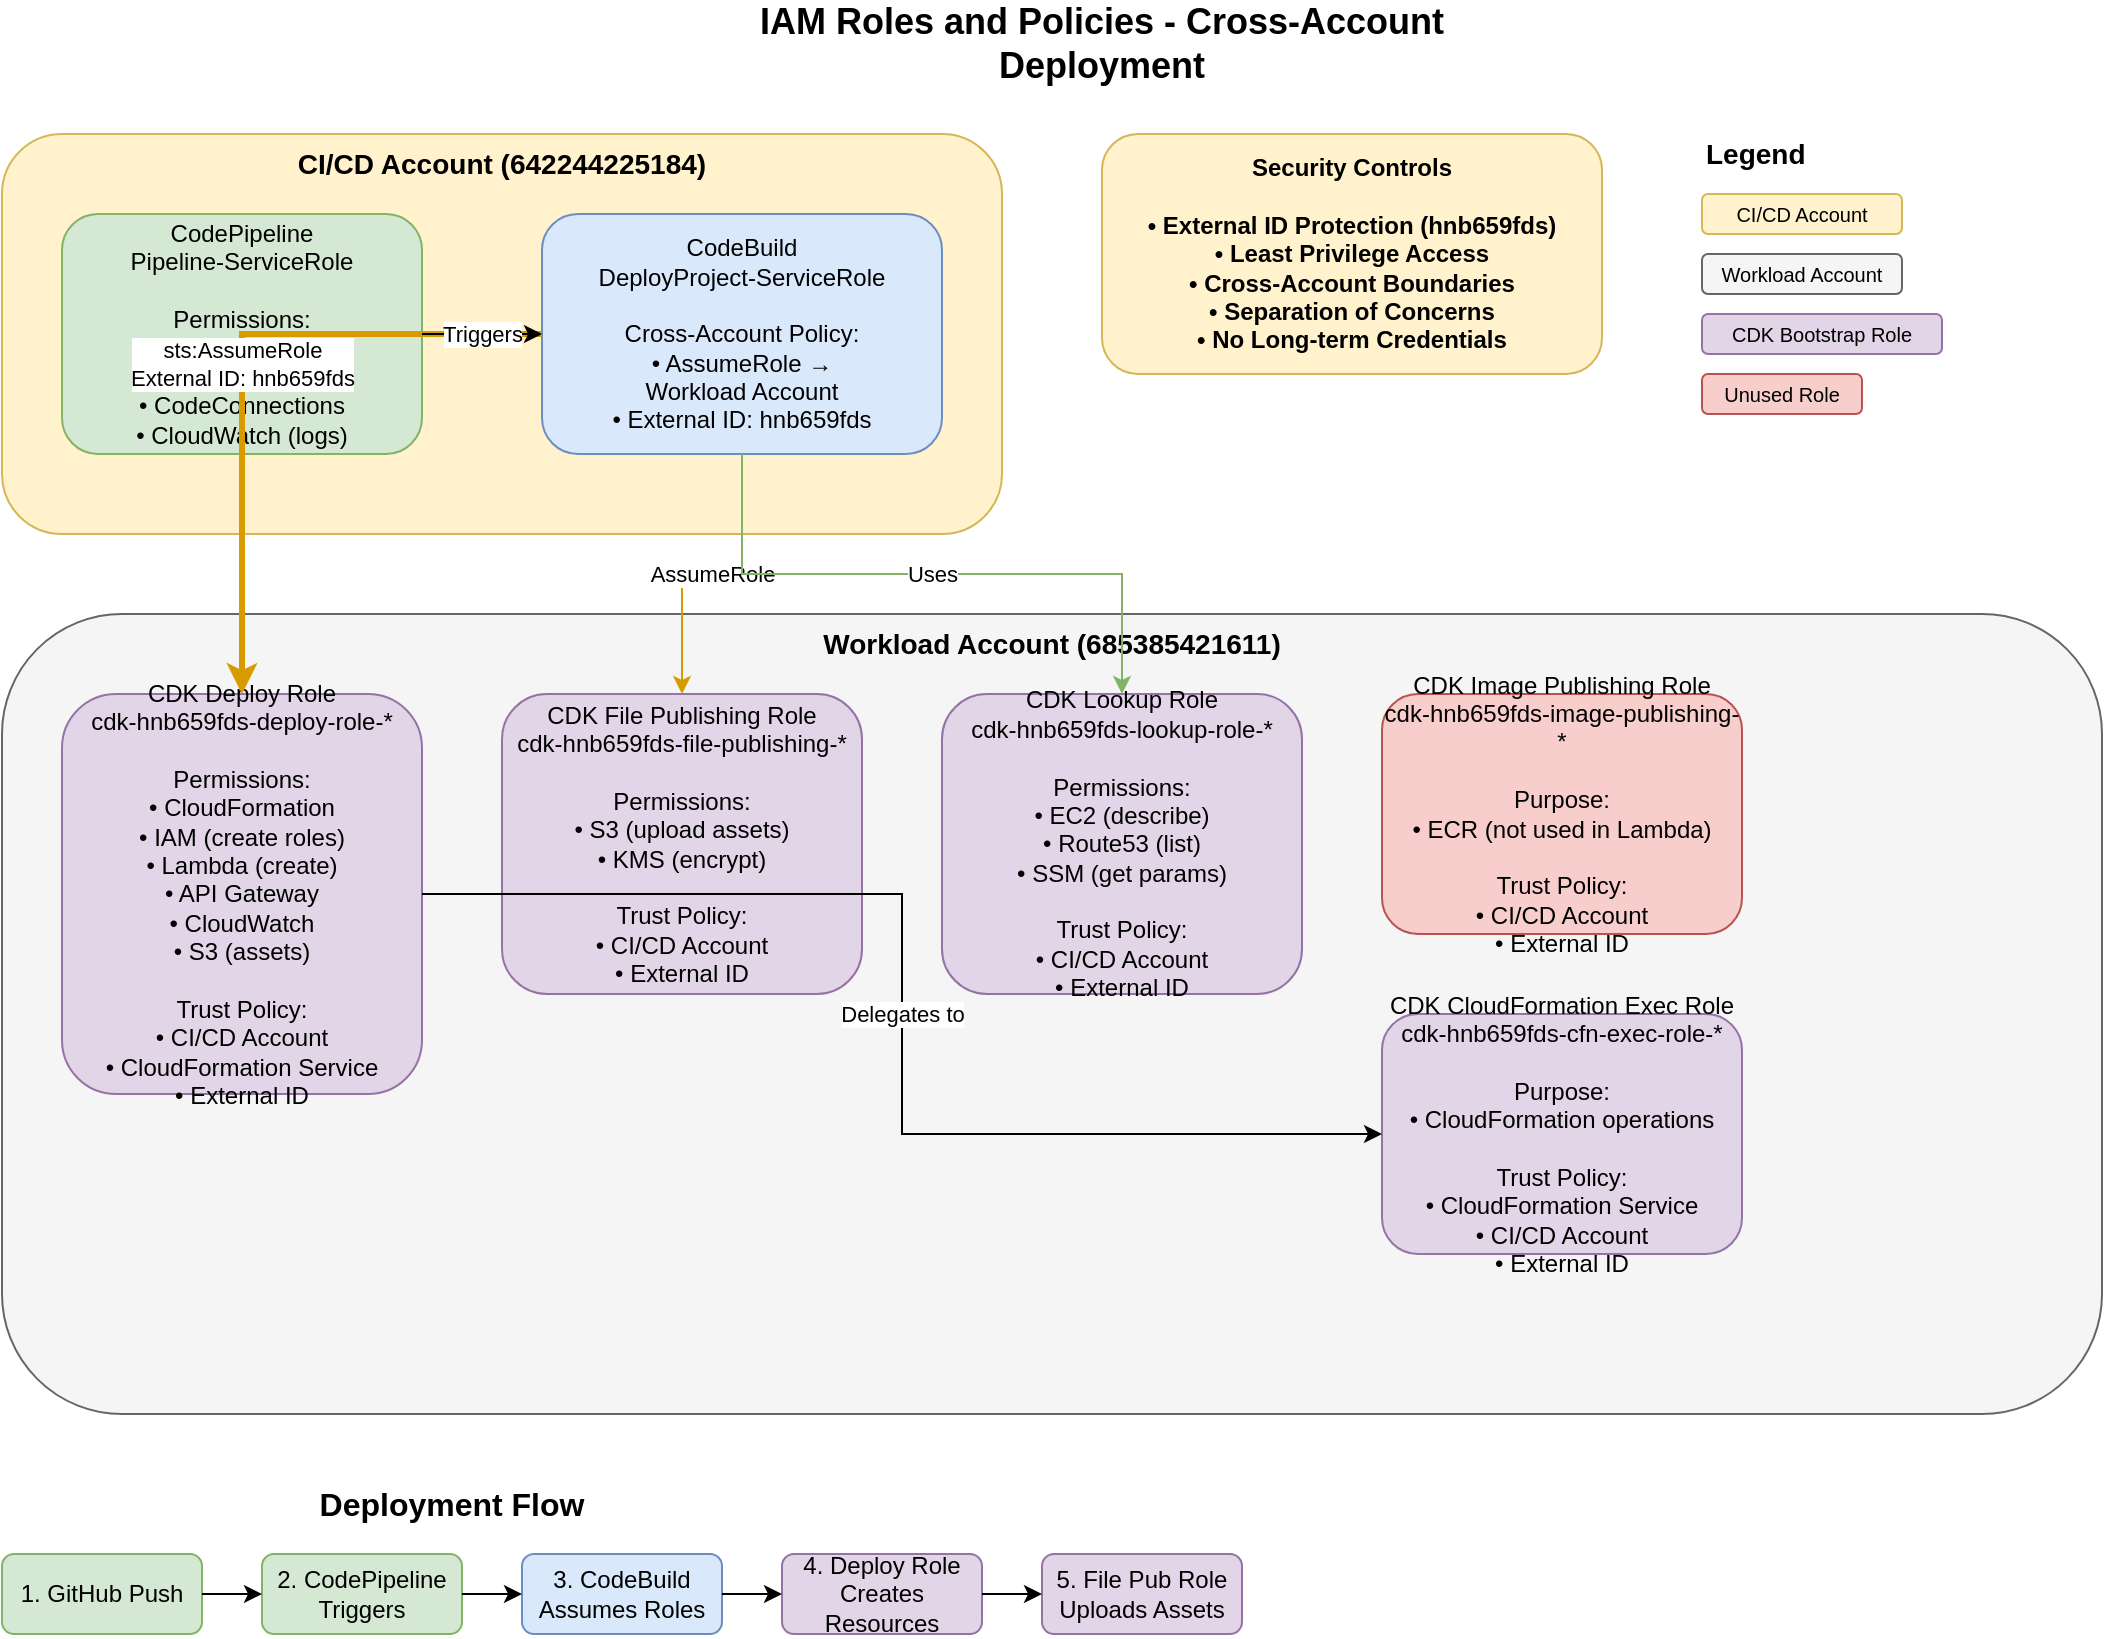 <mxfile version="24.7.17" type="device">
  <diagram name="IAM-Roles-Deployment" id="iam-roles-deployment">
    <mxGraphModel dx="1422" dy="794" grid="1" gridSize="10" guides="1" tooltips="1" connect="1" arrows="1" fold="1" page="1" pageScale="1" pageWidth="1169" pageHeight="827" math="0" shadow="0">
      <root>
        <mxCell id="0" />
        <mxCell id="1" parent="0" />
        
        <!-- Title -->
        <mxCell id="title" value="IAM Roles and Policies - Cross-Account Deployment" style="text;html=1;strokeColor=none;fillColor=none;align=center;verticalAlign=middle;whiteSpace=wrap;rounded=0;fontSize=18;fontStyle=1;" vertex="1" parent="1">
          <mxGeometry x="400" y="20" width="400" height="30" as="geometry" />
        </mxCell>
        
        <!-- CI/CD Account Container -->
        <mxCell id="cicd-account" value="CI/CD Account (642244225184)" style="rounded=1;whiteSpace=wrap;html=1;fillColor=#fff2cc;strokeColor=#d6b656;fontSize=14;fontStyle=1;verticalAlign=top;" vertex="1" parent="1">
          <mxGeometry x="50" y="80" width="500" height="200" as="geometry" />
        </mxCell>
        
        <!-- CodePipeline Role -->
        <mxCell id="pipeline-role" value="CodePipeline&#xa;Pipeline-ServiceRole&#xa;&#xa;Permissions:&#xa;• S3 (artifacts)&#xa;• CodeBuild (trigger)&#xa;• CodeConnections&#xa;• CloudWatch (logs)" style="rounded=1;whiteSpace=wrap;html=1;fillColor=#d5e8d4;strokeColor=#82b366;" vertex="1" parent="1">
          <mxGeometry x="80" y="120" width="180" height="120" as="geometry" />
        </mxCell>
        
        <!-- CodeBuild Role -->
        <mxCell id="codebuild-role" value="CodeBuild&#xa;DeployProject-ServiceRole&#xa;&#xa;Cross-Account Policy:&#xa;• AssumeRole →&#xa;  Workload Account&#xa;• External ID: hnb659fds" style="rounded=1;whiteSpace=wrap;html=1;fillColor=#dae8fc;strokeColor=#6c8ebf;" vertex="1" parent="1">
          <mxGeometry x="320" y="120" width="200" height="120" as="geometry" />
        </mxCell>
        
        <!-- Workload Account Container -->
        <mxCell id="workload-account" value="Workload Account (685385421611)" style="rounded=1;whiteSpace=wrap;html=1;fillColor=#f5f5f5;strokeColor=#666666;fontSize=14;fontStyle=1;verticalAlign=top;" vertex="1" parent="1">
          <mxGeometry x="50" y="320" width="1050" height="400" as="geometry" />
        </mxCell>
        
        <!-- CDK Deploy Role -->
        <mxCell id="deploy-role" value="CDK Deploy Role&#xa;cdk-hnb659fds-deploy-role-*&#xa;&#xa;Permissions:&#xa;• CloudFormation&#xa;• IAM (create roles)&#xa;• Lambda (create)&#xa;• API Gateway&#xa;• CloudWatch&#xa;• S3 (assets)&#xa;&#xa;Trust Policy:&#xa;• CI/CD Account&#xa;• CloudFormation Service&#xa;• External ID" style="rounded=1;whiteSpace=wrap;html=1;fillColor=#e1d5e7;strokeColor=#9673a6;" vertex="1" parent="1">
          <mxGeometry x="80" y="360" width="180" height="200" as="geometry" />
        </mxCell>
        
        <!-- CDK File Publishing Role -->
        <mxCell id="file-pub-role" value="CDK File Publishing Role&#xa;cdk-hnb659fds-file-publishing-*&#xa;&#xa;Permissions:&#xa;• S3 (upload assets)&#xa;• KMS (encrypt)&#xa;&#xa;Trust Policy:&#xa;• CI/CD Account&#xa;• External ID" style="rounded=1;whiteSpace=wrap;html=1;fillColor=#e1d5e7;strokeColor=#9673a6;" vertex="1" parent="1">
          <mxGeometry x="300" y="360" width="180" height="150" as="geometry" />
        </mxCell>
        
        <!-- CDK Lookup Role -->
        <mxCell id="lookup-role" value="CDK Lookup Role&#xa;cdk-hnb659fds-lookup-role-*&#xa;&#xa;Permissions:&#xa;• EC2 (describe)&#xa;• Route53 (list)&#xa;• SSM (get params)&#xa;&#xa;Trust Policy:&#xa;• CI/CD Account&#xa;• External ID" style="rounded=1;whiteSpace=wrap;html=1;fillColor=#e1d5e7;strokeColor=#9673a6;" vertex="1" parent="1">
          <mxGeometry x="520" y="360" width="180" height="150" as="geometry" />
        </mxCell>
        
        <!-- CDK Image Publishing Role -->
        <mxCell id="image-pub-role" value="CDK Image Publishing Role&#xa;cdk-hnb659fds-image-publishing-*&#xa;&#xa;Purpose:&#xa;• ECR (not used in Lambda)&#xa;&#xa;Trust Policy:&#xa;• CI/CD Account&#xa;• External ID" style="rounded=1;whiteSpace=wrap;html=1;fillColor=#f8cecc;strokeColor=#b85450;" vertex="1" parent="1">
          <mxGeometry x="740" y="360" width="180" height="120" as="geometry" />
        </mxCell>
        
        <!-- CDK CloudFormation Execution Role -->
        <mxCell id="cfn-exec-role" value="CDK CloudFormation Exec Role&#xa;cdk-hnb659fds-cfn-exec-role-*&#xa;&#xa;Purpose:&#xa;• CloudFormation operations&#xa;&#xa;Trust Policy:&#xa;• CloudFormation Service&#xa;• CI/CD Account&#xa;• External ID" style="rounded=1;whiteSpace=wrap;html=1;fillColor=#e1d5e7;strokeColor=#9673a6;" vertex="1" parent="1">
          <mxGeometry x="740" y="520" width="180" height="120" as="geometry" />
        </mxCell>
        
        <!-- Cross-Account Arrow -->
        <mxCell id="cross-account-arrow" value="sts:AssumeRole&#xa;External ID: hnb659fds" style="edgeStyle=orthogonalEdgeStyle;rounded=0;orthogonalLoop=1;jettySize=auto;html=1;strokeWidth=3;strokeColor=#d79b00;fillColor=#ffe6cc;" edge="1" parent="1" source="codebuild-role" target="deploy-role">
          <mxGeometry relative="1" as="geometry">
            <mxPoint x="420" y="280" as="sourcePoint" />
            <mxPoint x="170" y="360" as="targetPoint" />
          </mxGeometry>
        </mxCell>
        
        <!-- Pipeline to CodeBuild Arrow -->
        <mxCell id="pipeline-codebuild-arrow" value="Triggers" style="edgeStyle=orthogonalEdgeStyle;rounded=0;orthogonalLoop=1;jettySize=auto;html=1;" edge="1" parent="1" source="pipeline-role" target="codebuild-role">
          <mxGeometry relative="1" as="geometry" />
        </mxCell>
        
        <!-- CodeBuild to File Publishing Arrow -->
        <mxCell id="codebuild-filepub-arrow" value="AssumeRole" style="edgeStyle=orthogonalEdgeStyle;rounded=0;orthogonalLoop=1;jettySize=auto;html=1;strokeColor=#d79b00;" edge="1" parent="1" source="codebuild-role" target="file-pub-role">
          <mxGeometry relative="1" as="geometry" />
        </mxCell>
        
        <!-- CodeBuild to Lookup Arrow -->
        <mxCell id="codebuild-lookup-arrow" value="Uses" style="edgeStyle=orthogonalEdgeStyle;rounded=0;orthogonalLoop=1;jettySize=auto;html=1;strokeColor=#82b366;" edge="1" parent="1" source="codebuild-role" target="lookup-role">
          <mxGeometry relative="1" as="geometry" />
        </mxCell>
        
        <!-- Deploy Role to CFN Exec Arrow -->
        <mxCell id="deploy-cfnexec-arrow" value="Delegates to" style="edgeStyle=orthogonalEdgeStyle;rounded=0;orthogonalLoop=1;jettySize=auto;html=1;" edge="1" parent="1" source="deploy-role" target="cfn-exec-role">
          <mxGeometry relative="1" as="geometry" />
        </mxCell>
        
        <!-- Security Controls Box -->
        <mxCell id="security-controls" value="Security Controls&#xa;&#xa;• External ID Protection (hnb659fds)&#xa;• Least Privilege Access&#xa;• Cross-Account Boundaries&#xa;• Separation of Concerns&#xa;• No Long-term Credentials" style="rounded=1;whiteSpace=wrap;html=1;fillColor=#fff2cc;strokeColor=#d6b656;fontSize=12;fontStyle=1;" vertex="1" parent="1">
          <mxGeometry x="600" y="80" width="250" height="120" as="geometry" />
        </mxCell>
        
        <!-- Legend -->
        <mxCell id="legend-title" value="Legend" style="text;html=1;strokeColor=none;fillColor=none;align=left;verticalAlign=middle;whiteSpace=wrap;rounded=0;fontSize=14;fontStyle=1;" vertex="1" parent="1">
          <mxGeometry x="900" y="80" width="60" height="20" as="geometry" />
        </mxCell>
        
        <mxCell id="legend-cicd" value="CI/CD Account" style="rounded=1;whiteSpace=wrap;html=1;fillColor=#fff2cc;strokeColor=#d6b656;fontSize=10;" vertex="1" parent="1">
          <mxGeometry x="900" y="110" width="100" height="20" as="geometry" />
        </mxCell>
        
        <mxCell id="legend-workload" value="Workload Account" style="rounded=1;whiteSpace=wrap;html=1;fillColor=#f5f5f5;strokeColor=#666666;fontSize=10;" vertex="1" parent="1">
          <mxGeometry x="900" y="140" width="100" height="20" as="geometry" />
        </mxCell>
        
        <mxCell id="legend-bootstrap" value="CDK Bootstrap Role" style="rounded=1;whiteSpace=wrap;html=1;fillColor=#e1d5e7;strokeColor=#9673a6;fontSize=10;" vertex="1" parent="1">
          <mxGeometry x="900" y="170" width="120" height="20" as="geometry" />
        </mxCell>
        
        <mxCell id="legend-unused" value="Unused Role" style="rounded=1;whiteSpace=wrap;html=1;fillColor=#f8cecc;strokeColor=#b85450;fontSize=10;" vertex="1" parent="1">
          <mxGeometry x="900" y="200" width="80" height="20" as="geometry" />
        </mxCell>
        
        <!-- Flow Diagram -->
        <mxCell id="flow-title" value="Deployment Flow" style="text;html=1;strokeColor=none;fillColor=none;align=center;verticalAlign=middle;whiteSpace=wrap;rounded=0;fontSize=16;fontStyle=1;" vertex="1" parent="1">
          <mxGeometry x="200" y="750" width="150" height="30" as="geometry" />
        </mxCell>
        
        <mxCell id="flow-1" value="1. GitHub Push" style="rounded=1;whiteSpace=wrap;html=1;fillColor=#d5e8d4;strokeColor=#82b366;" vertex="1" parent="1">
          <mxGeometry x="50" y="790" width="100" height="40" as="geometry" />
        </mxCell>
        
        <mxCell id="flow-2" value="2. CodePipeline&#xa;Triggers" style="rounded=1;whiteSpace=wrap;html=1;fillColor=#d5e8d4;strokeColor=#82b366;" vertex="1" parent="1">
          <mxGeometry x="180" y="790" width="100" height="40" as="geometry" />
        </mxCell>
        
        <mxCell id="flow-3" value="3. CodeBuild&#xa;Assumes Roles" style="rounded=1;whiteSpace=wrap;html=1;fillColor=#dae8fc;strokeColor=#6c8ebf;" vertex="1" parent="1">
          <mxGeometry x="310" y="790" width="100" height="40" as="geometry" />
        </mxCell>
        
        <mxCell id="flow-4" value="4. Deploy Role&#xa;Creates Resources" style="rounded=1;whiteSpace=wrap;html=1;fillColor=#e1d5e7;strokeColor=#9673a6;" vertex="1" parent="1">
          <mxGeometry x="440" y="790" width="100" height="40" as="geometry" />
        </mxCell>
        
        <mxCell id="flow-5" value="5. File Pub Role&#xa;Uploads Assets" style="rounded=1;whiteSpace=wrap;html=1;fillColor=#e1d5e7;strokeColor=#9673a6;" vertex="1" parent="1">
          <mxGeometry x="570" y="790" width="100" height="40" as="geometry" />
        </mxCell>
        
        <!-- Flow Arrows -->
        <mxCell id="flow-arrow-1" value="" style="edgeStyle=orthogonalEdgeStyle;rounded=0;orthogonalLoop=1;jettySize=auto;html=1;" edge="1" parent="1" source="flow-1" target="flow-2">
          <mxGeometry relative="1" as="geometry" />
        </mxCell>
        
        <mxCell id="flow-arrow-2" value="" style="edgeStyle=orthogonalEdgeStyle;rounded=0;orthogonalLoop=1;jettySize=auto;html=1;" edge="1" parent="1" source="flow-2" target="flow-3">
          <mxGeometry relative="1" as="geometry" />
        </mxCell>
        
        <mxCell id="flow-arrow-3" value="" style="edgeStyle=orthogonalEdgeStyle;rounded=0;orthogonalLoop=1;jettySize=auto;html=1;" edge="1" parent="1" source="flow-3" target="flow-4">
          <mxGeometry relative="1" as="geometry" />
        </mxCell>
        
        <mxCell id="flow-arrow-4" value="" style="edgeStyle=orthogonalEdgeStyle;rounded=0;orthogonalLoop=1;jettySize=auto;html=1;" edge="1" parent="1" source="flow-4" target="flow-5">
          <mxGeometry relative="1" as="geometry" />
        </mxCell>
        
      </root>
    </mxGraphModel>
  </diagram>
</mxfile>
